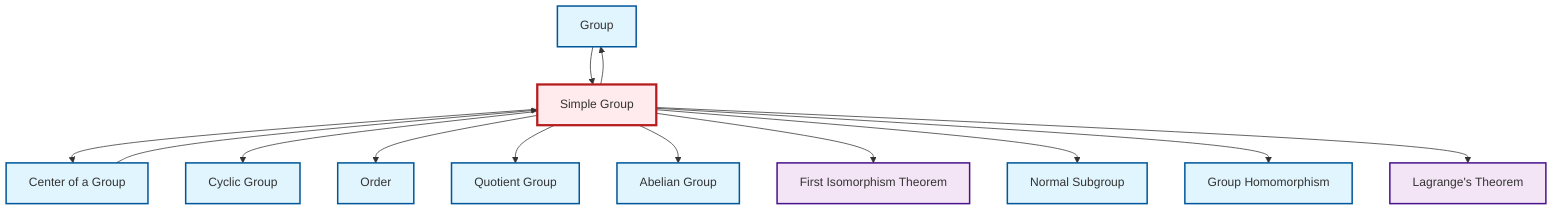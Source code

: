 graph TD
    classDef definition fill:#e1f5fe,stroke:#01579b,stroke-width:2px
    classDef theorem fill:#f3e5f5,stroke:#4a148c,stroke-width:2px
    classDef axiom fill:#fff3e0,stroke:#e65100,stroke-width:2px
    classDef example fill:#e8f5e9,stroke:#1b5e20,stroke-width:2px
    classDef current fill:#ffebee,stroke:#b71c1c,stroke-width:3px
    def-quotient-group["Quotient Group"]:::definition
    def-group["Group"]:::definition
    thm-lagrange["Lagrange's Theorem"]:::theorem
    def-center-of-group["Center of a Group"]:::definition
    def-abelian-group["Abelian Group"]:::definition
    def-normal-subgroup["Normal Subgroup"]:::definition
    thm-first-isomorphism["First Isomorphism Theorem"]:::theorem
    def-cyclic-group["Cyclic Group"]:::definition
    def-order["Order"]:::definition
    def-simple-group["Simple Group"]:::definition
    def-homomorphism["Group Homomorphism"]:::definition
    def-simple-group --> def-center-of-group
    def-simple-group --> def-cyclic-group
    def-simple-group --> def-order
    def-simple-group --> def-quotient-group
    def-simple-group --> def-group
    def-center-of-group --> def-simple-group
    def-simple-group --> def-abelian-group
    def-simple-group --> thm-first-isomorphism
    def-simple-group --> def-normal-subgroup
    def-simple-group --> def-homomorphism
    def-simple-group --> thm-lagrange
    def-group --> def-simple-group
    class def-simple-group current